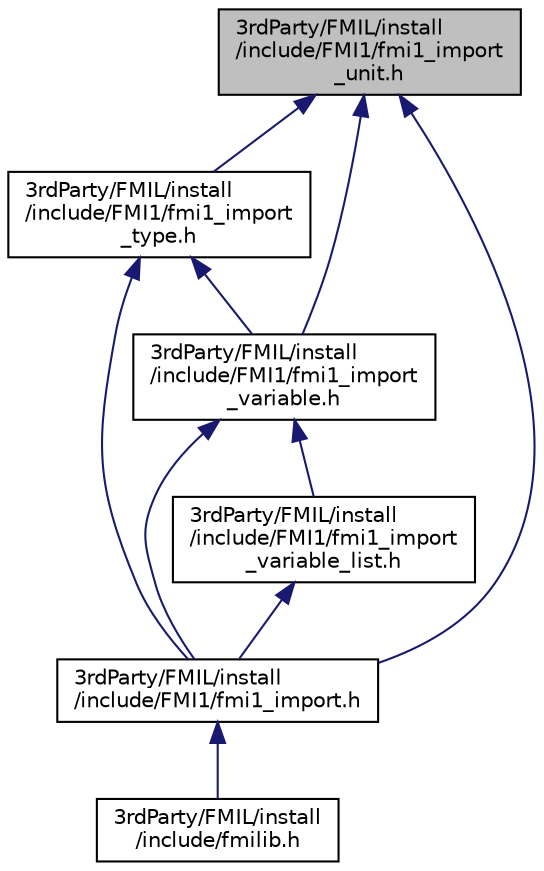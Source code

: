 digraph "3rdParty/FMIL/install/include/FMI1/fmi1_import_unit.h"
{
  edge [fontname="Helvetica",fontsize="10",labelfontname="Helvetica",labelfontsize="10"];
  node [fontname="Helvetica",fontsize="10",shape=record];
  Node2 [label="3rdParty/FMIL/install\l/include/FMI1/fmi1_import\l_unit.h",height=0.2,width=0.4,color="black", fillcolor="grey75", style="filled", fontcolor="black"];
  Node2 -> Node3 [dir="back",color="midnightblue",fontsize="10",style="solid",fontname="Helvetica"];
  Node3 [label="3rdParty/FMIL/install\l/include/FMI1/fmi1_import\l_type.h",height=0.2,width=0.4,color="black", fillcolor="white", style="filled",URL="$dc/d3b/3rd_party_2_f_m_i_l_2install_2include_2_f_m_i1_2fmi1__import__type_8h.html"];
  Node3 -> Node4 [dir="back",color="midnightblue",fontsize="10",style="solid",fontname="Helvetica"];
  Node4 [label="3rdParty/FMIL/install\l/include/FMI1/fmi1_import.h",height=0.2,width=0.4,color="black", fillcolor="white", style="filled",URL="$d1/db2/3rd_party_2_f_m_i_l_2install_2include_2_f_m_i1_2fmi1__import_8h.html"];
  Node4 -> Node5 [dir="back",color="midnightblue",fontsize="10",style="solid",fontname="Helvetica"];
  Node5 [label="3rdParty/FMIL/install\l/include/fmilib.h",height=0.2,width=0.4,color="black", fillcolor="white", style="filled",URL="$df/d6b/3rd_party_2_f_m_i_l_2install_2include_2fmilib_8h.html"];
  Node3 -> Node6 [dir="back",color="midnightblue",fontsize="10",style="solid",fontname="Helvetica"];
  Node6 [label="3rdParty/FMIL/install\l/include/FMI1/fmi1_import\l_variable.h",height=0.2,width=0.4,color="black", fillcolor="white", style="filled",URL="$d6/dd0/3rd_party_2_f_m_i_l_2install_2include_2_f_m_i1_2fmi1__import__variable_8h.html"];
  Node6 -> Node4 [dir="back",color="midnightblue",fontsize="10",style="solid",fontname="Helvetica"];
  Node6 -> Node7 [dir="back",color="midnightblue",fontsize="10",style="solid",fontname="Helvetica"];
  Node7 [label="3rdParty/FMIL/install\l/include/FMI1/fmi1_import\l_variable_list.h",height=0.2,width=0.4,color="black", fillcolor="white", style="filled",URL="$d3/d69/3rd_party_2_f_m_i_l_2install_2include_2_f_m_i1_2fmi1__import__variable__list_8h.html"];
  Node7 -> Node4 [dir="back",color="midnightblue",fontsize="10",style="solid",fontname="Helvetica"];
  Node2 -> Node4 [dir="back",color="midnightblue",fontsize="10",style="solid",fontname="Helvetica"];
  Node2 -> Node6 [dir="back",color="midnightblue",fontsize="10",style="solid",fontname="Helvetica"];
}
